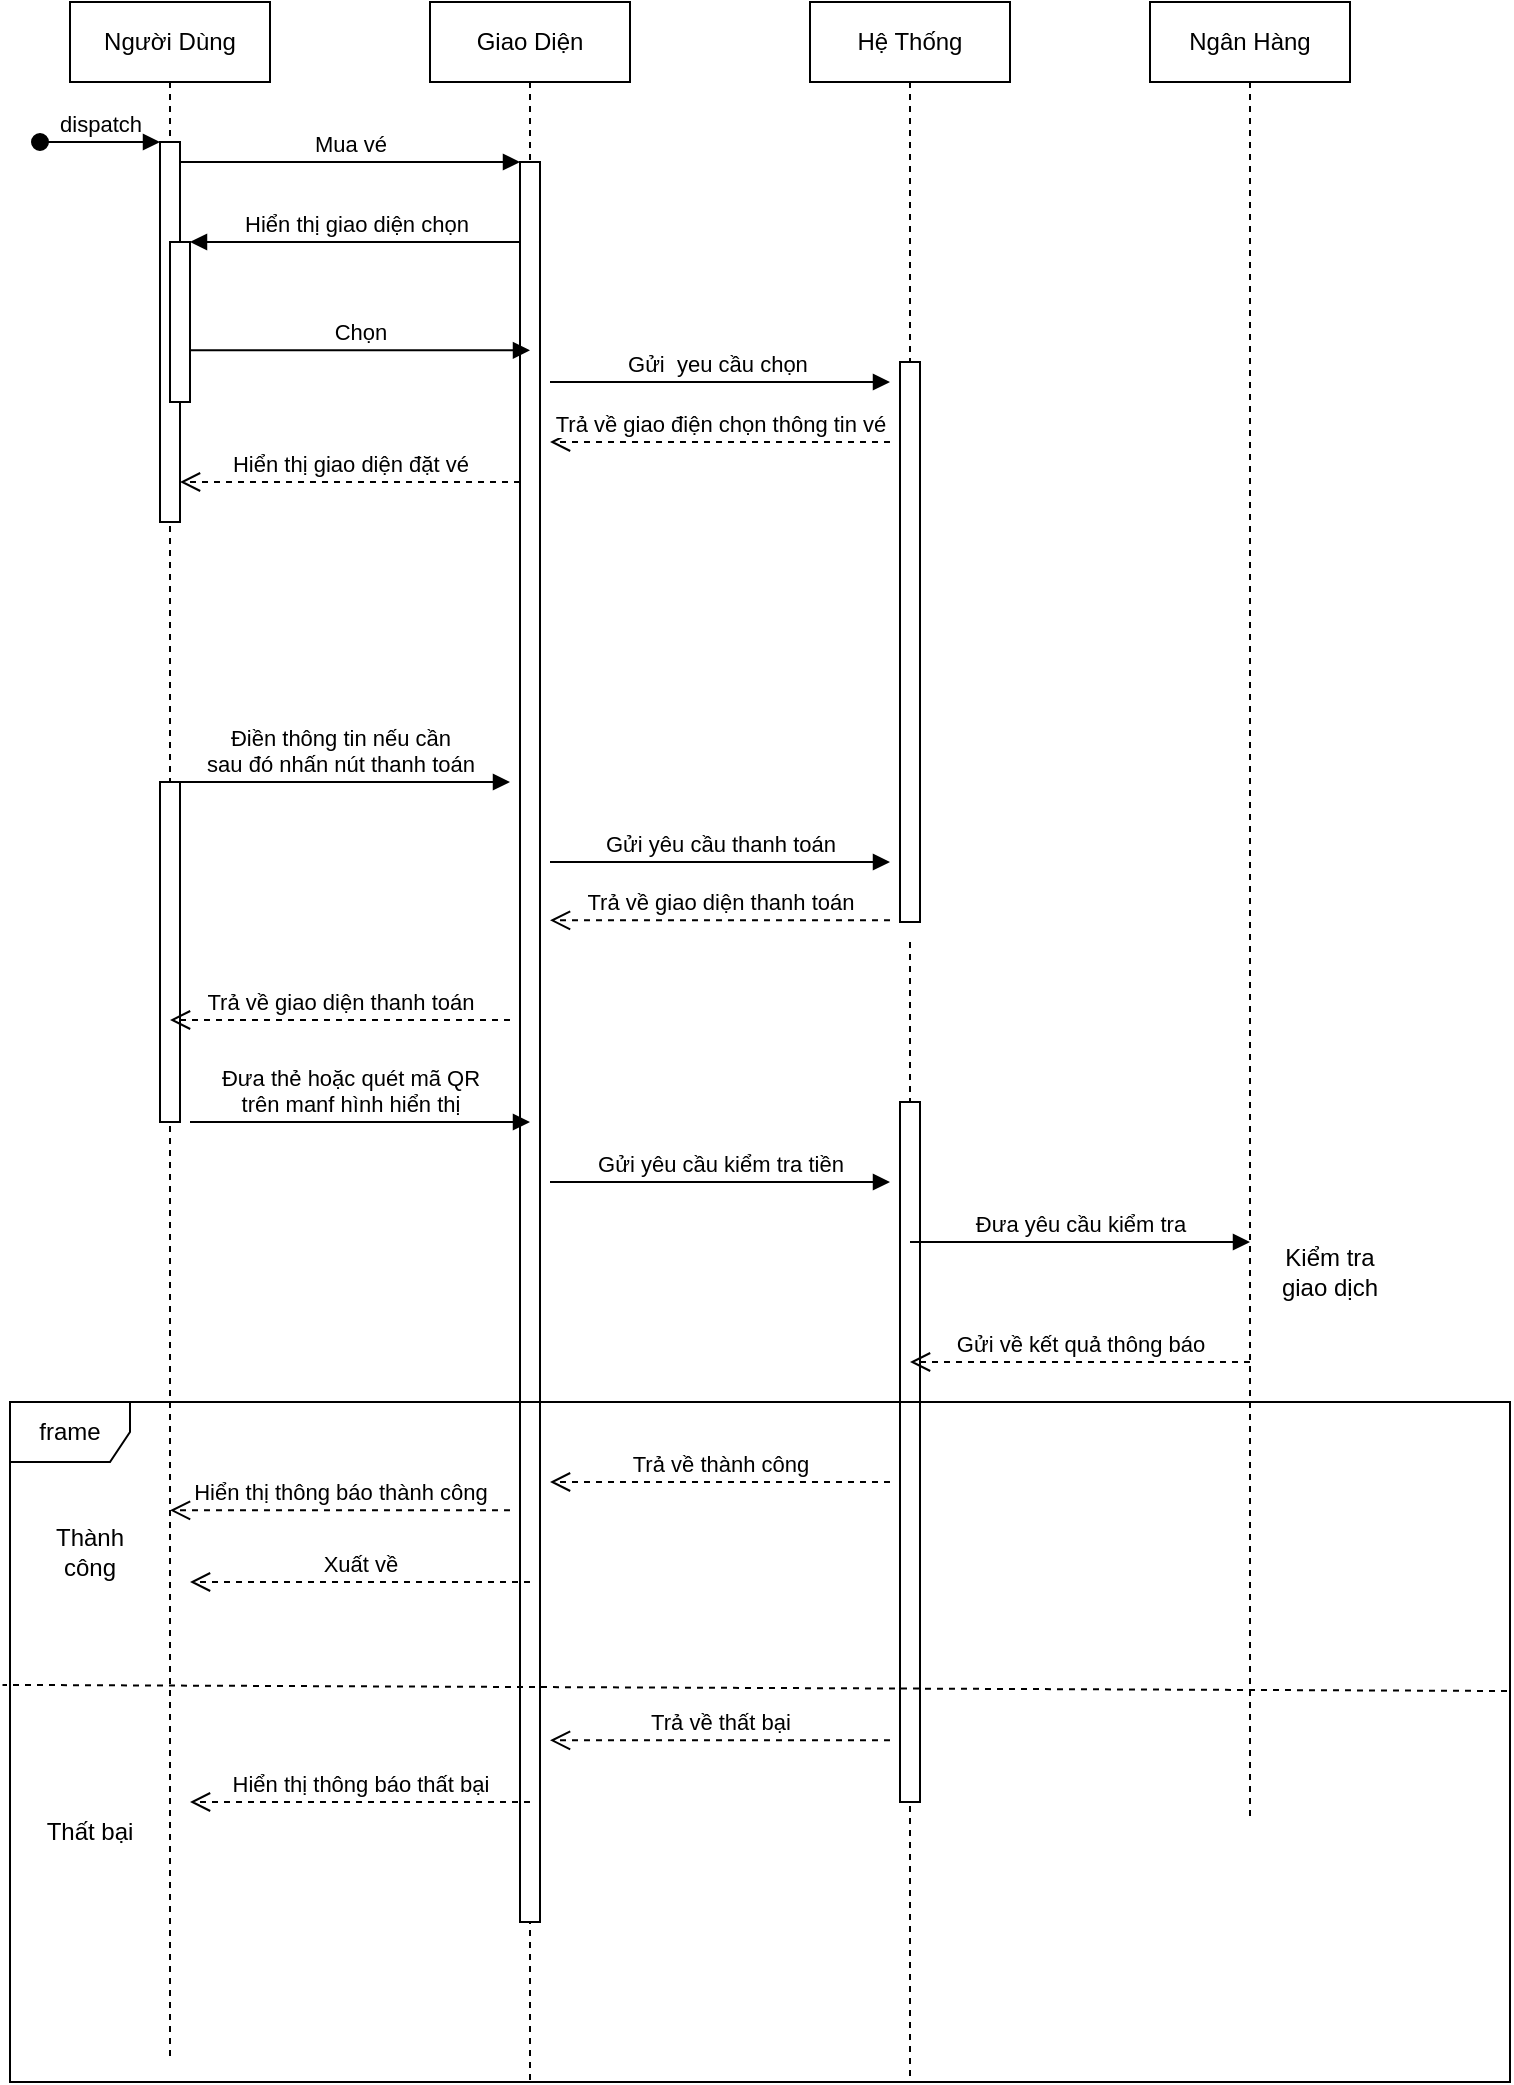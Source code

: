 <mxfile version="21.2.3" type="device">
  <diagram name="Page-1" id="2YBvvXClWsGukQMizWep">
    <mxGraphModel dx="868" dy="885" grid="1" gridSize="10" guides="1" tooltips="1" connect="1" arrows="1" fold="1" page="1" pageScale="1" pageWidth="850" pageHeight="1100" math="0" shadow="0">
      <root>
        <mxCell id="0" />
        <mxCell id="1" parent="0" />
        <mxCell id="aM9ryv3xv72pqoxQDRHE-1" value="Người Dùng" style="shape=umlLifeline;perimeter=lifelinePerimeter;whiteSpace=wrap;html=1;container=0;dropTarget=0;collapsible=0;recursiveResize=0;outlineConnect=0;portConstraint=eastwest;newEdgeStyle={&quot;edgeStyle&quot;:&quot;elbowEdgeStyle&quot;,&quot;elbow&quot;:&quot;vertical&quot;,&quot;curved&quot;:0,&quot;rounded&quot;:0};" parent="1" vertex="1">
          <mxGeometry x="40" y="40" width="100" height="350" as="geometry" />
        </mxCell>
        <mxCell id="aM9ryv3xv72pqoxQDRHE-2" value="" style="html=1;points=[];perimeter=orthogonalPerimeter;outlineConnect=0;targetShapes=umlLifeline;portConstraint=eastwest;newEdgeStyle={&quot;edgeStyle&quot;:&quot;elbowEdgeStyle&quot;,&quot;elbow&quot;:&quot;vertical&quot;,&quot;curved&quot;:0,&quot;rounded&quot;:0};" parent="aM9ryv3xv72pqoxQDRHE-1" vertex="1">
          <mxGeometry x="45" y="70" width="10" height="190" as="geometry" />
        </mxCell>
        <mxCell id="aM9ryv3xv72pqoxQDRHE-3" value="dispatch" style="html=1;verticalAlign=bottom;startArrow=oval;endArrow=block;startSize=8;edgeStyle=elbowEdgeStyle;elbow=vertical;curved=0;rounded=0;" parent="aM9ryv3xv72pqoxQDRHE-1" target="aM9ryv3xv72pqoxQDRHE-2" edge="1">
          <mxGeometry relative="1" as="geometry">
            <mxPoint x="-15" y="70" as="sourcePoint" />
          </mxGeometry>
        </mxCell>
        <mxCell id="aM9ryv3xv72pqoxQDRHE-4" value="" style="html=1;points=[];perimeter=orthogonalPerimeter;outlineConnect=0;targetShapes=umlLifeline;portConstraint=eastwest;newEdgeStyle={&quot;edgeStyle&quot;:&quot;elbowEdgeStyle&quot;,&quot;elbow&quot;:&quot;vertical&quot;,&quot;curved&quot;:0,&quot;rounded&quot;:0};" parent="aM9ryv3xv72pqoxQDRHE-1" vertex="1">
          <mxGeometry x="50" y="120" width="10" height="80" as="geometry" />
        </mxCell>
        <mxCell id="aM9ryv3xv72pqoxQDRHE-5" value="Giao Diện" style="shape=umlLifeline;perimeter=lifelinePerimeter;whiteSpace=wrap;html=1;container=0;dropTarget=0;collapsible=0;recursiveResize=0;outlineConnect=0;portConstraint=eastwest;newEdgeStyle={&quot;edgeStyle&quot;:&quot;elbowEdgeStyle&quot;,&quot;elbow&quot;:&quot;vertical&quot;,&quot;curved&quot;:0,&quot;rounded&quot;:0};" parent="1" vertex="1">
          <mxGeometry x="220" y="40" width="100" height="1040" as="geometry" />
        </mxCell>
        <mxCell id="aM9ryv3xv72pqoxQDRHE-6" value="" style="html=1;points=[];perimeter=orthogonalPerimeter;outlineConnect=0;targetShapes=umlLifeline;portConstraint=eastwest;newEdgeStyle={&quot;edgeStyle&quot;:&quot;elbowEdgeStyle&quot;,&quot;elbow&quot;:&quot;vertical&quot;,&quot;curved&quot;:0,&quot;rounded&quot;:0};" parent="aM9ryv3xv72pqoxQDRHE-5" vertex="1">
          <mxGeometry x="45" y="80" width="10" height="880" as="geometry" />
        </mxCell>
        <mxCell id="aM9ryv3xv72pqoxQDRHE-7" value="Mua vé" style="html=1;verticalAlign=bottom;endArrow=block;edgeStyle=elbowEdgeStyle;elbow=vertical;curved=0;rounded=0;" parent="1" source="aM9ryv3xv72pqoxQDRHE-2" target="aM9ryv3xv72pqoxQDRHE-6" edge="1">
          <mxGeometry relative="1" as="geometry">
            <mxPoint x="195" y="130" as="sourcePoint" />
            <Array as="points">
              <mxPoint x="180" y="120" />
            </Array>
          </mxGeometry>
        </mxCell>
        <mxCell id="aM9ryv3xv72pqoxQDRHE-8" value="Hiển thị giao diện đặt vé" style="html=1;verticalAlign=bottom;endArrow=open;dashed=1;endSize=8;edgeStyle=elbowEdgeStyle;elbow=vertical;curved=0;rounded=0;" parent="1" source="aM9ryv3xv72pqoxQDRHE-6" target="aM9ryv3xv72pqoxQDRHE-2" edge="1">
          <mxGeometry relative="1" as="geometry">
            <mxPoint x="195" y="205" as="targetPoint" />
            <Array as="points">
              <mxPoint x="190" y="280" />
            </Array>
          </mxGeometry>
        </mxCell>
        <mxCell id="aM9ryv3xv72pqoxQDRHE-9" value="Hiển thị giao diện chọn" style="html=1;verticalAlign=bottom;endArrow=block;edgeStyle=elbowEdgeStyle;elbow=vertical;curved=0;rounded=0;" parent="1" source="aM9ryv3xv72pqoxQDRHE-6" target="aM9ryv3xv72pqoxQDRHE-4" edge="1">
          <mxGeometry relative="1" as="geometry">
            <mxPoint x="175" y="160" as="sourcePoint" />
            <Array as="points">
              <mxPoint x="190" y="160" />
            </Array>
          </mxGeometry>
        </mxCell>
        <mxCell id="YpRBwIwBVPKnIOGOyahs-1" value="Ngân Hàng" style="shape=umlLifeline;perimeter=lifelinePerimeter;whiteSpace=wrap;html=1;container=0;dropTarget=0;collapsible=0;recursiveResize=0;outlineConnect=0;portConstraint=eastwest;newEdgeStyle={&quot;edgeStyle&quot;:&quot;elbowEdgeStyle&quot;,&quot;elbow&quot;:&quot;vertical&quot;,&quot;curved&quot;:0,&quot;rounded&quot;:0};" vertex="1" parent="1">
          <mxGeometry x="580" y="40" width="100" height="910" as="geometry" />
        </mxCell>
        <mxCell id="YpRBwIwBVPKnIOGOyahs-2" value="" style="html=1;points=[];perimeter=orthogonalPerimeter;outlineConnect=0;targetShapes=umlLifeline;portConstraint=eastwest;newEdgeStyle={&quot;edgeStyle&quot;:&quot;elbowEdgeStyle&quot;,&quot;elbow&quot;:&quot;vertical&quot;,&quot;curved&quot;:0,&quot;rounded&quot;:0};" vertex="1" parent="YpRBwIwBVPKnIOGOyahs-1">
          <mxGeometry x="45" y="80" width="10" as="geometry" />
        </mxCell>
        <mxCell id="YpRBwIwBVPKnIOGOyahs-5" value="Hệ Thống" style="shape=umlLifeline;perimeter=lifelinePerimeter;whiteSpace=wrap;html=1;container=0;dropTarget=0;collapsible=0;recursiveResize=0;outlineConnect=0;portConstraint=eastwest;newEdgeStyle={&quot;edgeStyle&quot;:&quot;elbowEdgeStyle&quot;,&quot;elbow&quot;:&quot;vertical&quot;,&quot;curved&quot;:0,&quot;rounded&quot;:0};" vertex="1" parent="1">
          <mxGeometry x="410" y="40" width="100" height="460" as="geometry" />
        </mxCell>
        <mxCell id="YpRBwIwBVPKnIOGOyahs-6" value="" style="html=1;points=[];perimeter=orthogonalPerimeter;outlineConnect=0;targetShapes=umlLifeline;portConstraint=eastwest;newEdgeStyle={&quot;edgeStyle&quot;:&quot;elbowEdgeStyle&quot;,&quot;elbow&quot;:&quot;vertical&quot;,&quot;curved&quot;:0,&quot;rounded&quot;:0};" vertex="1" parent="YpRBwIwBVPKnIOGOyahs-5">
          <mxGeometry x="45" y="180" width="10" height="280" as="geometry" />
        </mxCell>
        <mxCell id="YpRBwIwBVPKnIOGOyahs-8" value="" style="shape=umlLifeline;perimeter=lifelinePerimeter;whiteSpace=wrap;html=1;container=0;dropTarget=0;collapsible=0;recursiveResize=0;outlineConnect=0;portConstraint=eastwest;newEdgeStyle={&quot;edgeStyle&quot;:&quot;elbowEdgeStyle&quot;,&quot;elbow&quot;:&quot;vertical&quot;,&quot;curved&quot;:0,&quot;rounded&quot;:0};size=0;" vertex="1" parent="1">
          <mxGeometry x="40" y="350" width="100" height="720" as="geometry" />
        </mxCell>
        <mxCell id="YpRBwIwBVPKnIOGOyahs-9" value="" style="html=1;points=[];perimeter=orthogonalPerimeter;outlineConnect=0;targetShapes=umlLifeline;portConstraint=eastwest;newEdgeStyle={&quot;edgeStyle&quot;:&quot;elbowEdgeStyle&quot;,&quot;elbow&quot;:&quot;vertical&quot;,&quot;curved&quot;:0,&quot;rounded&quot;:0};" vertex="1" parent="YpRBwIwBVPKnIOGOyahs-8">
          <mxGeometry x="45" y="80" width="10" height="170" as="geometry" />
        </mxCell>
        <mxCell id="YpRBwIwBVPKnIOGOyahs-10" value="Gửi&amp;nbsp; yeu cầu chọn&amp;nbsp;" style="html=1;verticalAlign=bottom;endArrow=block;edgeStyle=elbowEdgeStyle;elbow=vertical;curved=0;rounded=0;" edge="1" parent="1">
          <mxGeometry relative="1" as="geometry">
            <mxPoint x="280" y="230" as="sourcePoint" />
            <Array as="points">
              <mxPoint x="365" y="230" />
            </Array>
            <mxPoint x="450" y="230" as="targetPoint" />
          </mxGeometry>
        </mxCell>
        <mxCell id="YpRBwIwBVPKnIOGOyahs-11" value="Chọn" style="html=1;verticalAlign=bottom;endArrow=block;edgeStyle=elbowEdgeStyle;elbow=vertical;curved=0;rounded=0;" edge="1" parent="1">
          <mxGeometry relative="1" as="geometry">
            <mxPoint x="100" y="214.17" as="sourcePoint" />
            <Array as="points">
              <mxPoint x="185" y="214.17" />
            </Array>
            <mxPoint x="270" y="214.17" as="targetPoint" />
          </mxGeometry>
        </mxCell>
        <mxCell id="YpRBwIwBVPKnIOGOyahs-13" value="Trả về giao điện chọn thông tin vé" style="html=1;verticalAlign=bottom;endArrow=open;dashed=1;endSize=8;edgeStyle=elbowEdgeStyle;elbow=vertical;curved=0;rounded=0;" edge="1" parent="1">
          <mxGeometry relative="1" as="geometry">
            <mxPoint x="280" y="260" as="targetPoint" />
            <Array as="points">
              <mxPoint x="375" y="260" />
            </Array>
            <mxPoint x="450" y="260" as="sourcePoint" />
          </mxGeometry>
        </mxCell>
        <mxCell id="YpRBwIwBVPKnIOGOyahs-14" value="Điền thông tin nếu cần&lt;br&gt;sau đó nhấn nút thanh toán" style="html=1;verticalAlign=bottom;endArrow=block;edgeStyle=elbowEdgeStyle;elbow=vertical;curved=0;rounded=0;" edge="1" parent="1">
          <mxGeometry relative="1" as="geometry">
            <mxPoint x="90" y="430" as="sourcePoint" />
            <Array as="points">
              <mxPoint x="175" y="430" />
            </Array>
            <mxPoint x="260" y="430" as="targetPoint" />
          </mxGeometry>
        </mxCell>
        <mxCell id="YpRBwIwBVPKnIOGOyahs-17" value="" style="shape=umlLifeline;perimeter=lifelinePerimeter;whiteSpace=wrap;html=1;container=0;dropTarget=0;collapsible=0;recursiveResize=0;outlineConnect=0;portConstraint=eastwest;newEdgeStyle={&quot;edgeStyle&quot;:&quot;elbowEdgeStyle&quot;,&quot;elbow&quot;:&quot;vertical&quot;,&quot;curved&quot;:0,&quot;rounded&quot;:0};size=0;" vertex="1" parent="1">
          <mxGeometry x="410" y="510" width="100" height="570" as="geometry" />
        </mxCell>
        <mxCell id="YpRBwIwBVPKnIOGOyahs-18" value="" style="html=1;points=[];perimeter=orthogonalPerimeter;outlineConnect=0;targetShapes=umlLifeline;portConstraint=eastwest;newEdgeStyle={&quot;edgeStyle&quot;:&quot;elbowEdgeStyle&quot;,&quot;elbow&quot;:&quot;vertical&quot;,&quot;curved&quot;:0,&quot;rounded&quot;:0};" vertex="1" parent="YpRBwIwBVPKnIOGOyahs-17">
          <mxGeometry x="45" y="80" width="10" height="350" as="geometry" />
        </mxCell>
        <mxCell id="YpRBwIwBVPKnIOGOyahs-21" value="Gửi yêu cầu thanh toán" style="html=1;verticalAlign=bottom;endArrow=block;edgeStyle=elbowEdgeStyle;elbow=vertical;curved=0;rounded=0;" edge="1" parent="1">
          <mxGeometry relative="1" as="geometry">
            <mxPoint x="280" y="470" as="sourcePoint" />
            <Array as="points">
              <mxPoint x="365" y="470" />
            </Array>
            <mxPoint x="450" y="470" as="targetPoint" />
          </mxGeometry>
        </mxCell>
        <mxCell id="YpRBwIwBVPKnIOGOyahs-22" value="Trả về giao diện thanh toán" style="html=1;verticalAlign=bottom;endArrow=open;dashed=1;endSize=8;edgeStyle=elbowEdgeStyle;elbow=vertical;curved=0;rounded=0;" edge="1" parent="1">
          <mxGeometry relative="1" as="geometry">
            <mxPoint x="90" y="549" as="targetPoint" />
            <Array as="points">
              <mxPoint x="185" y="549" />
            </Array>
            <mxPoint x="260" y="549" as="sourcePoint" />
          </mxGeometry>
        </mxCell>
        <mxCell id="YpRBwIwBVPKnIOGOyahs-23" value="Trả về giao diện thanh toán" style="html=1;verticalAlign=bottom;endArrow=open;dashed=1;endSize=8;edgeStyle=elbowEdgeStyle;elbow=vertical;curved=0;rounded=0;" edge="1" parent="1">
          <mxGeometry relative="1" as="geometry">
            <mxPoint x="280" y="499.17" as="targetPoint" />
            <Array as="points">
              <mxPoint x="375" y="499.17" />
            </Array>
            <mxPoint x="450" y="499.17" as="sourcePoint" />
          </mxGeometry>
        </mxCell>
        <mxCell id="YpRBwIwBVPKnIOGOyahs-24" value="Đưa thẻ hoặc quét mã QR &lt;br&gt;trên manf hình hiển thị" style="html=1;verticalAlign=bottom;endArrow=block;edgeStyle=elbowEdgeStyle;elbow=vertical;curved=0;rounded=0;" edge="1" parent="1">
          <mxGeometry x="-0.059" relative="1" as="geometry">
            <mxPoint x="100" y="600" as="sourcePoint" />
            <Array as="points">
              <mxPoint x="185" y="600" />
            </Array>
            <mxPoint x="270" y="600" as="targetPoint" />
            <mxPoint as="offset" />
          </mxGeometry>
        </mxCell>
        <mxCell id="YpRBwIwBVPKnIOGOyahs-25" value="Gửi yêu cầu kiểm tra tiền" style="html=1;verticalAlign=bottom;endArrow=block;edgeStyle=elbowEdgeStyle;elbow=vertical;curved=0;rounded=0;" edge="1" parent="1">
          <mxGeometry relative="1" as="geometry">
            <mxPoint x="280" y="630" as="sourcePoint" />
            <Array as="points">
              <mxPoint x="365" y="630" />
            </Array>
            <mxPoint x="450" y="630" as="targetPoint" />
          </mxGeometry>
        </mxCell>
        <mxCell id="YpRBwIwBVPKnIOGOyahs-26" value="Đưa yêu cầu kiểm tra" style="html=1;verticalAlign=bottom;endArrow=block;edgeStyle=elbowEdgeStyle;elbow=vertical;curved=0;rounded=0;" edge="1" parent="1">
          <mxGeometry relative="1" as="geometry">
            <mxPoint x="460" y="660" as="sourcePoint" />
            <Array as="points">
              <mxPoint x="545" y="660" />
            </Array>
            <mxPoint x="630" y="660" as="targetPoint" />
          </mxGeometry>
        </mxCell>
        <mxCell id="YpRBwIwBVPKnIOGOyahs-27" value="Gửi về kết quả thông báo" style="html=1;verticalAlign=bottom;endArrow=open;dashed=1;endSize=8;edgeStyle=elbowEdgeStyle;elbow=vertical;curved=0;rounded=0;" edge="1" parent="1">
          <mxGeometry relative="1" as="geometry">
            <mxPoint x="460" y="720" as="targetPoint" />
            <Array as="points">
              <mxPoint x="555" y="720" />
            </Array>
            <mxPoint x="630" y="720" as="sourcePoint" />
            <mxPoint as="offset" />
          </mxGeometry>
        </mxCell>
        <mxCell id="YpRBwIwBVPKnIOGOyahs-29" value="" style="endArrow=classic;html=1;rounded=0;" edge="1" parent="1" target="YpRBwIwBVPKnIOGOyahs-1">
          <mxGeometry width="50" height="50" relative="1" as="geometry">
            <mxPoint x="630" y="690" as="sourcePoint" />
            <mxPoint x="680" y="640" as="targetPoint" />
          </mxGeometry>
        </mxCell>
        <mxCell id="YpRBwIwBVPKnIOGOyahs-33" value="frame" style="shape=umlFrame;whiteSpace=wrap;html=1;pointerEvents=0;" vertex="1" parent="1">
          <mxGeometry x="10" y="740" width="750" height="340" as="geometry" />
        </mxCell>
        <mxCell id="YpRBwIwBVPKnIOGOyahs-35" value="" style="endArrow=none;dashed=1;html=1;rounded=0;exitX=0.998;exitY=0.425;exitDx=0;exitDy=0;exitPerimeter=0;entryX=-0.005;entryY=0.416;entryDx=0;entryDy=0;entryPerimeter=0;" edge="1" parent="1" source="YpRBwIwBVPKnIOGOyahs-33" target="YpRBwIwBVPKnIOGOyahs-33">
          <mxGeometry width="50" height="50" relative="1" as="geometry">
            <mxPoint x="420" y="990" as="sourcePoint" />
            <mxPoint x="470" y="940" as="targetPoint" />
          </mxGeometry>
        </mxCell>
        <mxCell id="YpRBwIwBVPKnIOGOyahs-36" value="Kiểm tra giao dịch" style="text;html=1;strokeColor=none;fillColor=none;align=center;verticalAlign=middle;whiteSpace=wrap;rounded=0;" vertex="1" parent="1">
          <mxGeometry x="640" y="660" width="60" height="30" as="geometry" />
        </mxCell>
        <mxCell id="YpRBwIwBVPKnIOGOyahs-37" value="Thành công" style="text;html=1;strokeColor=none;fillColor=none;align=center;verticalAlign=middle;whiteSpace=wrap;rounded=0;" vertex="1" parent="1">
          <mxGeometry x="20" y="800" width="60" height="30" as="geometry" />
        </mxCell>
        <mxCell id="YpRBwIwBVPKnIOGOyahs-38" value="Thất bại" style="text;html=1;strokeColor=none;fillColor=none;align=center;verticalAlign=middle;whiteSpace=wrap;rounded=0;" vertex="1" parent="1">
          <mxGeometry x="20" y="940" width="60" height="30" as="geometry" />
        </mxCell>
        <mxCell id="YpRBwIwBVPKnIOGOyahs-39" value="Trả về thành công" style="html=1;verticalAlign=bottom;endArrow=open;dashed=1;endSize=8;edgeStyle=elbowEdgeStyle;elbow=vertical;curved=0;rounded=0;" edge="1" parent="1">
          <mxGeometry relative="1" as="geometry">
            <mxPoint x="280" y="780" as="targetPoint" />
            <Array as="points">
              <mxPoint x="375" y="780" />
            </Array>
            <mxPoint x="450" y="780" as="sourcePoint" />
            <mxPoint as="offset" />
          </mxGeometry>
        </mxCell>
        <mxCell id="YpRBwIwBVPKnIOGOyahs-40" value="Trả về thất bại" style="html=1;verticalAlign=bottom;endArrow=open;dashed=1;endSize=8;edgeStyle=elbowEdgeStyle;elbow=vertical;curved=0;rounded=0;" edge="1" parent="1">
          <mxGeometry relative="1" as="geometry">
            <mxPoint x="280" y="909.17" as="targetPoint" />
            <Array as="points">
              <mxPoint x="375" y="909.17" />
            </Array>
            <mxPoint x="450" y="909.17" as="sourcePoint" />
            <mxPoint as="offset" />
          </mxGeometry>
        </mxCell>
        <mxCell id="YpRBwIwBVPKnIOGOyahs-41" value="Hiển thị thông báo thất bại" style="html=1;verticalAlign=bottom;endArrow=open;dashed=1;endSize=8;edgeStyle=elbowEdgeStyle;elbow=vertical;curved=0;rounded=0;" edge="1" parent="1">
          <mxGeometry relative="1" as="geometry">
            <mxPoint x="100" y="940" as="targetPoint" />
            <Array as="points">
              <mxPoint x="195" y="940" />
            </Array>
            <mxPoint x="270" y="940" as="sourcePoint" />
            <mxPoint as="offset" />
          </mxGeometry>
        </mxCell>
        <mxCell id="YpRBwIwBVPKnIOGOyahs-42" value="Xuất về" style="html=1;verticalAlign=bottom;endArrow=open;dashed=1;endSize=8;edgeStyle=elbowEdgeStyle;elbow=vertical;curved=0;rounded=0;" edge="1" parent="1">
          <mxGeometry relative="1" as="geometry">
            <mxPoint x="100" y="830" as="targetPoint" />
            <Array as="points">
              <mxPoint x="195" y="830" />
            </Array>
            <mxPoint x="270" y="830" as="sourcePoint" />
            <mxPoint as="offset" />
          </mxGeometry>
        </mxCell>
        <mxCell id="YpRBwIwBVPKnIOGOyahs-43" value="Hiển thị thông báo thành công" style="html=1;verticalAlign=bottom;endArrow=open;dashed=1;endSize=8;edgeStyle=elbowEdgeStyle;elbow=vertical;curved=0;rounded=0;" edge="1" parent="1">
          <mxGeometry relative="1" as="geometry">
            <mxPoint x="90" y="794.17" as="targetPoint" />
            <Array as="points">
              <mxPoint x="185" y="794.17" />
            </Array>
            <mxPoint x="260" y="794.17" as="sourcePoint" />
            <mxPoint as="offset" />
          </mxGeometry>
        </mxCell>
      </root>
    </mxGraphModel>
  </diagram>
</mxfile>
